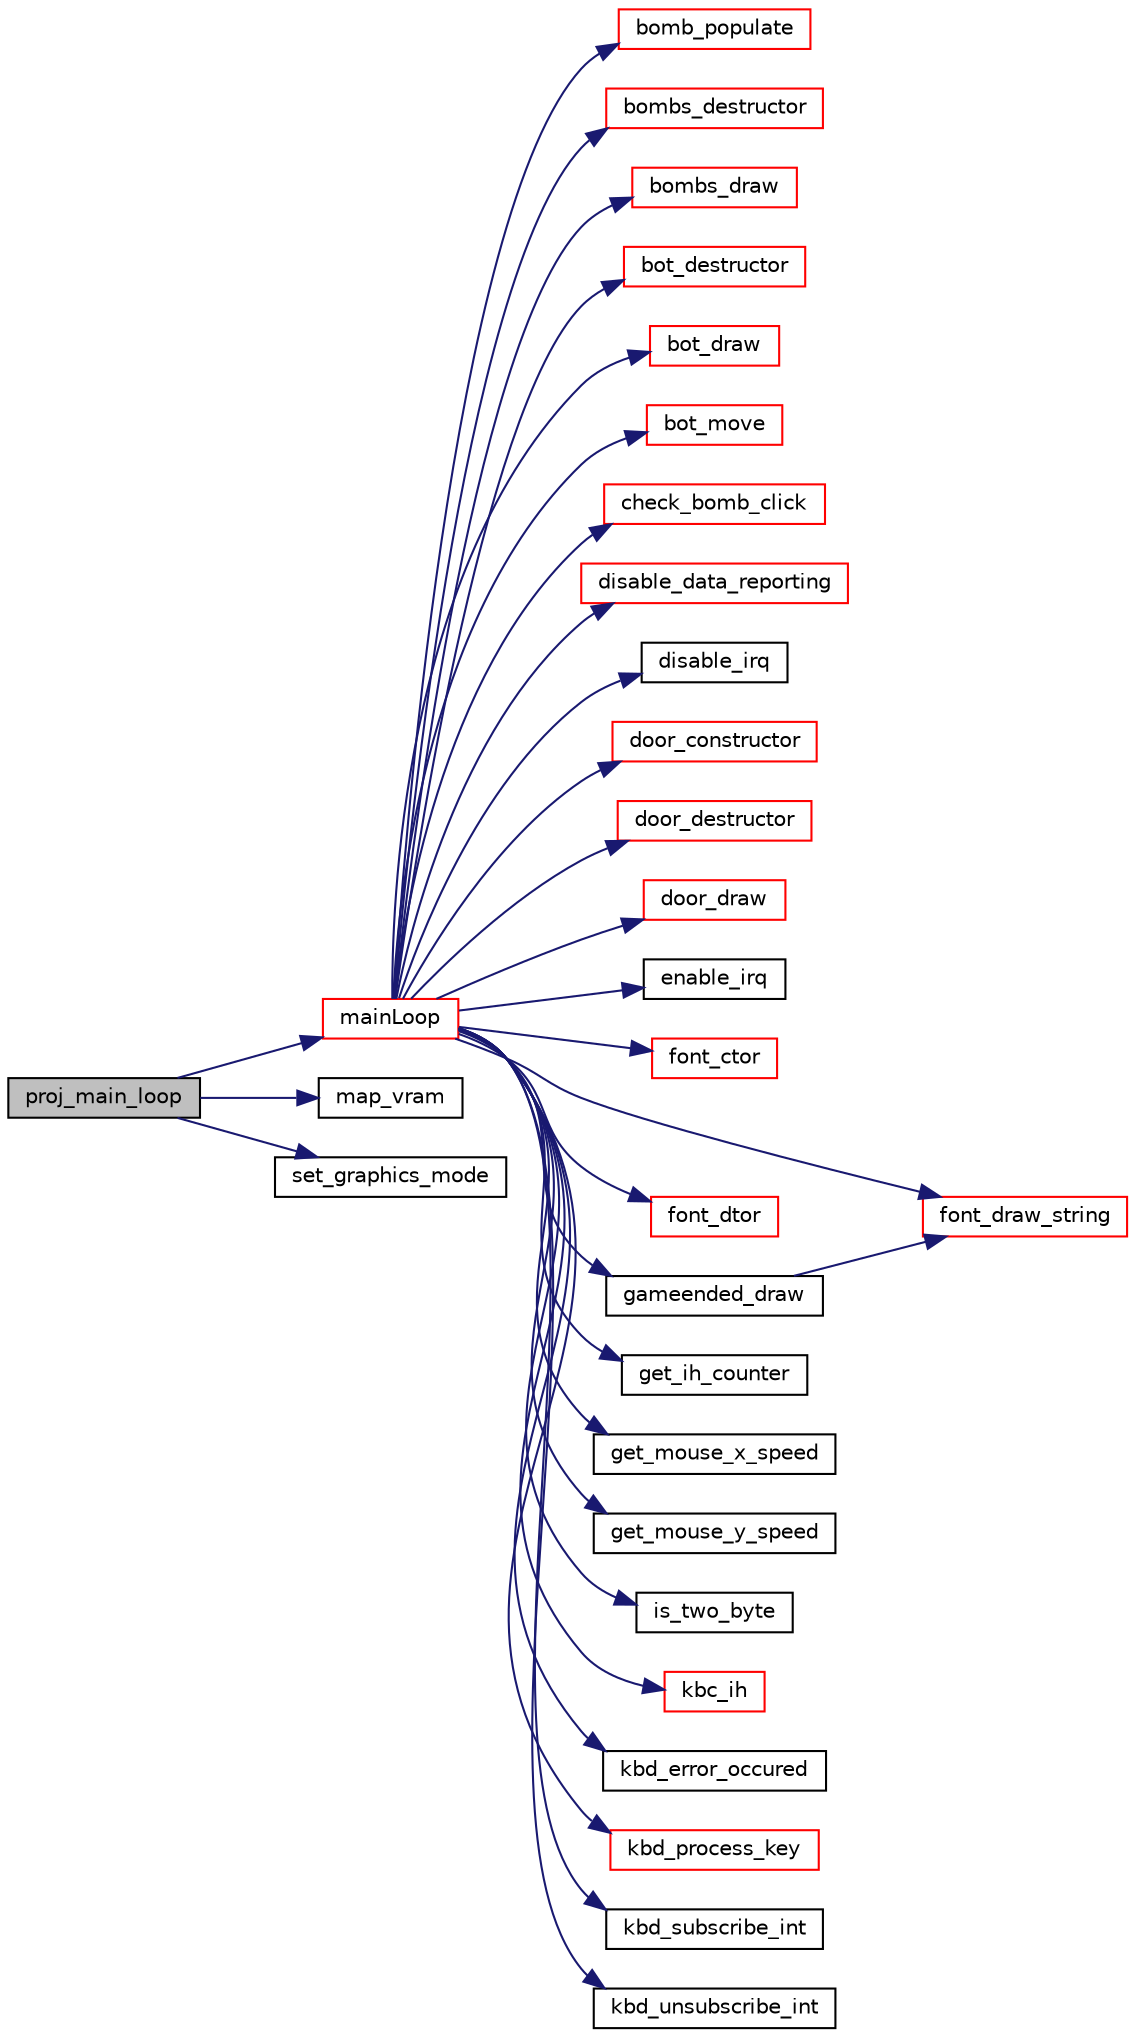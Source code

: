 digraph "proj_main_loop"
{
 // LATEX_PDF_SIZE
  edge [fontname="Helvetica",fontsize="10",labelfontname="Helvetica",labelfontsize="10"];
  node [fontname="Helvetica",fontsize="10",shape=record];
  rankdir="LR";
  Node1 [label="proj_main_loop",height=0.2,width=0.4,color="black", fillcolor="grey75", style="filled", fontcolor="black",tooltip=" "];
  Node1 -> Node2 [color="midnightblue",fontsize="10",style="solid",fontname="Helvetica"];
  Node2 [label="mainLoop",height=0.2,width=0.4,color="red", fillcolor="white", style="filled",URL="$group__game.html#ga4da46823eeb8504fffcd2c23a7930258",tooltip=" "];
  Node2 -> Node3 [color="midnightblue",fontsize="10",style="solid",fontname="Helvetica"];
  Node3 [label="bomb_populate",height=0.2,width=0.4,color="red", fillcolor="white", style="filled",URL="$group__bomb.html#ga3552dd9a4b311e51521a220dc1f6f2df",tooltip=" "];
  Node2 -> Node10 [color="midnightblue",fontsize="10",style="solid",fontname="Helvetica"];
  Node10 [label="bombs_destructor",height=0.2,width=0.4,color="red", fillcolor="white", style="filled",URL="$group__bomb.html#gae86db0633e0a9cd697a4703681930e50",tooltip=" "];
  Node2 -> Node13 [color="midnightblue",fontsize="10",style="solid",fontname="Helvetica"];
  Node13 [label="bombs_draw",height=0.2,width=0.4,color="red", fillcolor="white", style="filled",URL="$group__bomb.html#ga1ecf3341058f418fb66a2cff322abccb",tooltip=" "];
  Node2 -> Node18 [color="midnightblue",fontsize="10",style="solid",fontname="Helvetica"];
  Node18 [label="bot_destructor",height=0.2,width=0.4,color="red", fillcolor="white", style="filled",URL="$group__bot.html#ga4d9be17966dbded6762ad668af3ef44a",tooltip=" "];
  Node2 -> Node19 [color="midnightblue",fontsize="10",style="solid",fontname="Helvetica"];
  Node19 [label="bot_draw",height=0.2,width=0.4,color="red", fillcolor="white", style="filled",URL="$group__bot.html#ga5d4bb3e0e3f6ae721971356ddd7f41c5",tooltip=" "];
  Node2 -> Node20 [color="midnightblue",fontsize="10",style="solid",fontname="Helvetica"];
  Node20 [label="bot_move",height=0.2,width=0.4,color="red", fillcolor="white", style="filled",URL="$group__bot.html#ga2d99ae161b6e90ab7e4a120876058f21",tooltip=" "];
  Node2 -> Node24 [color="midnightblue",fontsize="10",style="solid",fontname="Helvetica"];
  Node24 [label="check_bomb_click",height=0.2,width=0.4,color="red", fillcolor="white", style="filled",URL="$group__bomb.html#ga20334459eff282dc2a7c1b498d8261a1",tooltip=" "];
  Node2 -> Node30 [color="midnightblue",fontsize="10",style="solid",fontname="Helvetica"];
  Node30 [label="disable_data_reporting",height=0.2,width=0.4,color="red", fillcolor="white", style="filled",URL="$group__mouse.html#ga213d5f0c93d25fe21ae6ee3ba7b50a15",tooltip=" "];
  Node2 -> Node32 [color="midnightblue",fontsize="10",style="solid",fontname="Helvetica"];
  Node32 [label="disable_irq",height=0.2,width=0.4,color="black", fillcolor="white", style="filled",URL="$mouse_8c.html#af6aab2e9582c2102a19358170de32711",tooltip=" "];
  Node2 -> Node33 [color="midnightblue",fontsize="10",style="solid",fontname="Helvetica"];
  Node33 [label="door_constructor",height=0.2,width=0.4,color="red", fillcolor="white", style="filled",URL="$group__door.html#ga3bcbedbf11161f40dda6cecf214b9589",tooltip=" "];
  Node2 -> Node37 [color="midnightblue",fontsize="10",style="solid",fontname="Helvetica"];
  Node37 [label="door_destructor",height=0.2,width=0.4,color="red", fillcolor="white", style="filled",URL="$group__door.html#ga4641472c4b0ea862c7ad71938c75280f",tooltip=" "];
  Node2 -> Node38 [color="midnightblue",fontsize="10",style="solid",fontname="Helvetica"];
  Node38 [label="door_draw",height=0.2,width=0.4,color="red", fillcolor="white", style="filled",URL="$group__door.html#ga01efe97d1ea3783bfa1fbc1c7e33218e",tooltip=" "];
  Node2 -> Node39 [color="midnightblue",fontsize="10",style="solid",fontname="Helvetica"];
  Node39 [label="enable_irq",height=0.2,width=0.4,color="black", fillcolor="white", style="filled",URL="$mouse_8c.html#a8d41699f95cd36359a31d3acb5899d5f",tooltip=" "];
  Node2 -> Node40 [color="midnightblue",fontsize="10",style="solid",fontname="Helvetica"];
  Node40 [label="font_ctor",height=0.2,width=0.4,color="red", fillcolor="white", style="filled",URL="$group__font.html#ga27242c227400bb0ac4659c2538055843",tooltip=" "];
  Node2 -> Node42 [color="midnightblue",fontsize="10",style="solid",fontname="Helvetica"];
  Node42 [label="font_draw_string",height=0.2,width=0.4,color="red", fillcolor="white", style="filled",URL="$group__font.html#gae1f8edc6a0cd9ebd606878b4fe703e0f",tooltip=" "];
  Node2 -> Node43 [color="midnightblue",fontsize="10",style="solid",fontname="Helvetica"];
  Node43 [label="font_dtor",height=0.2,width=0.4,color="red", fillcolor="white", style="filled",URL="$group__font.html#gafc369515431b6f2ab413dc2bd7af433e",tooltip=" "];
  Node2 -> Node44 [color="midnightblue",fontsize="10",style="solid",fontname="Helvetica"];
  Node44 [label="gameended_draw",height=0.2,width=0.4,color="black", fillcolor="white", style="filled",URL="$group__leaderboard.html#gafa1486a16dcf9a0c9988b8dd3f097d6d",tooltip=" "];
  Node44 -> Node42 [color="midnightblue",fontsize="10",style="solid",fontname="Helvetica"];
  Node2 -> Node45 [color="midnightblue",fontsize="10",style="solid",fontname="Helvetica"];
  Node45 [label="get_ih_counter",height=0.2,width=0.4,color="black", fillcolor="white", style="filled",URL="$group__mouse.html#ga0ddcae30a7b2668d759df0b49c30fae8",tooltip=" "];
  Node2 -> Node46 [color="midnightblue",fontsize="10",style="solid",fontname="Helvetica"];
  Node46 [label="get_mouse_x_speed",height=0.2,width=0.4,color="black", fillcolor="white", style="filled",URL="$group__mouse.html#ga3492a22488887b309534c8ea0a713970",tooltip=" "];
  Node2 -> Node47 [color="midnightblue",fontsize="10",style="solid",fontname="Helvetica"];
  Node47 [label="get_mouse_y_speed",height=0.2,width=0.4,color="black", fillcolor="white", style="filled",URL="$group__mouse.html#gacd4fb153c9379736047a078056b5409d",tooltip=" "];
  Node2 -> Node48 [color="midnightblue",fontsize="10",style="solid",fontname="Helvetica"];
  Node48 [label="is_two_byte",height=0.2,width=0.4,color="black", fillcolor="white", style="filled",URL="$group__keyboard.html#ga19a8f528f8c0db507314b4cee9093361",tooltip=" "];
  Node2 -> Node49 [color="midnightblue",fontsize="10",style="solid",fontname="Helvetica"];
  Node49 [label="kbc_ih",height=0.2,width=0.4,color="red", fillcolor="white", style="filled",URL="$keyboard_8c.html#aea970a154161a35f6894898a092ed70a",tooltip=" "];
  Node2 -> Node51 [color="midnightblue",fontsize="10",style="solid",fontname="Helvetica"];
  Node51 [label="kbd_error_occured",height=0.2,width=0.4,color="black", fillcolor="white", style="filled",URL="$group__keyboard.html#ga50c3284f5c168b20d60a74fe4db376a1",tooltip=" "];
  Node2 -> Node52 [color="midnightblue",fontsize="10",style="solid",fontname="Helvetica"];
  Node52 [label="kbd_process_key",height=0.2,width=0.4,color="red", fillcolor="white", style="filled",URL="$group__keyboard.html#gafa9954ea12c84b7d7c14bb5d53da1c81",tooltip=" "];
  Node2 -> Node55 [color="midnightblue",fontsize="10",style="solid",fontname="Helvetica"];
  Node55 [label="kbd_subscribe_int",height=0.2,width=0.4,color="black", fillcolor="white", style="filled",URL="$group__keyboard.html#ga4ac9231a99a664d6a9f0b69767e0d707",tooltip=" "];
  Node2 -> Node56 [color="midnightblue",fontsize="10",style="solid",fontname="Helvetica"];
  Node56 [label="kbd_unsubscribe_int",height=0.2,width=0.4,color="black", fillcolor="white", style="filled",URL="$group__keyboard.html#gaee0a7b54ee426fade9c780418d110fe0",tooltip=" "];
  Node1 -> Node161 [color="midnightblue",fontsize="10",style="solid",fontname="Helvetica"];
  Node161 [label="map_vram",height=0.2,width=0.4,color="black", fillcolor="white", style="filled",URL="$group__videocard.html#ga78d147fc7fb3c4f1a4b9dcf8c585b032",tooltip=" "];
  Node1 -> Node162 [color="midnightblue",fontsize="10",style="solid",fontname="Helvetica"];
  Node162 [label="set_graphics_mode",height=0.2,width=0.4,color="black", fillcolor="white", style="filled",URL="$group__videocard.html#ga29e12d989ec405e661e02556aa1a12d9",tooltip=" "];
}

